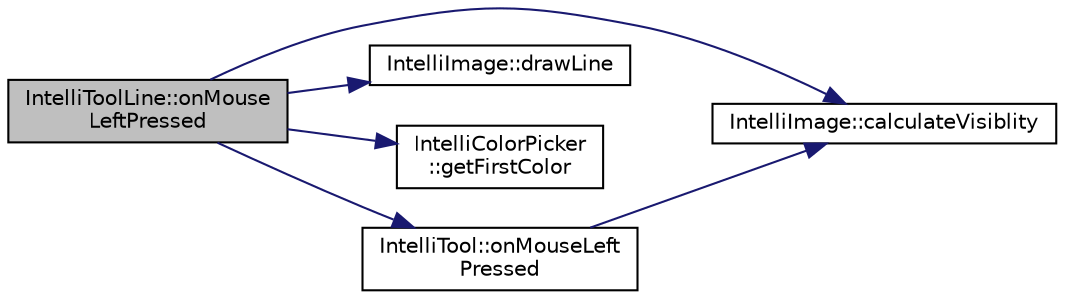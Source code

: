 digraph "IntelliToolLine::onMouseLeftPressed"
{
 // LATEX_PDF_SIZE
  edge [fontname="Helvetica",fontsize="10",labelfontname="Helvetica",labelfontsize="10"];
  node [fontname="Helvetica",fontsize="10",shape=record];
  rankdir="LR";
  Node1 [label="IntelliToolLine::onMouse\lLeftPressed",height=0.2,width=0.4,color="black", fillcolor="grey75", style="filled", fontcolor="black",tooltip="A function managing the left click Pressed of a Mouse. Resetting the current draw...."];
  Node1 -> Node2 [color="midnightblue",fontsize="10",style="solid",fontname="Helvetica"];
  Node2 [label="IntelliImage::calculateVisiblity",height=0.2,width=0.4,color="black", fillcolor="white", style="filled",URL="$class_intelli_image.html#aebbced93f4744fad81b7f141b21f4ab2",tooltip="An abstract function that calculates the visiblity of the Image data if needed."];
  Node1 -> Node3 [color="midnightblue",fontsize="10",style="solid",fontname="Helvetica"];
  Node3 [label="IntelliImage::drawLine",height=0.2,width=0.4,color="black", fillcolor="white", style="filled",URL="$class_intelli_image.html#af8eddbd9aa54c8d37590d1d4bf8dce31",tooltip="A function that draws A Line between two given Points in a given color."];
  Node1 -> Node4 [color="midnightblue",fontsize="10",style="solid",fontname="Helvetica"];
  Node4 [label="IntelliColorPicker\l::getFirstColor",height=0.2,width=0.4,color="black", fillcolor="white", style="filled",URL="$class_intelli_color_picker.html#aae2eb27b928fe9388b9398b0556303b7",tooltip="A function to read the primary selected color."];
  Node1 -> Node5 [color="midnightblue",fontsize="10",style="solid",fontname="Helvetica"];
  Node5 [label="IntelliTool::onMouseLeft\lPressed",height=0.2,width=0.4,color="black", fillcolor="white", style="filled",URL="$class_intelli_tool.html#a34b7ef1dde96b94a0ce450a25ae1778c",tooltip="A function managing the left click Pressed of a Mouse. Resetting the current draw...."];
  Node5 -> Node2 [color="midnightblue",fontsize="10",style="solid",fontname="Helvetica"];
}
